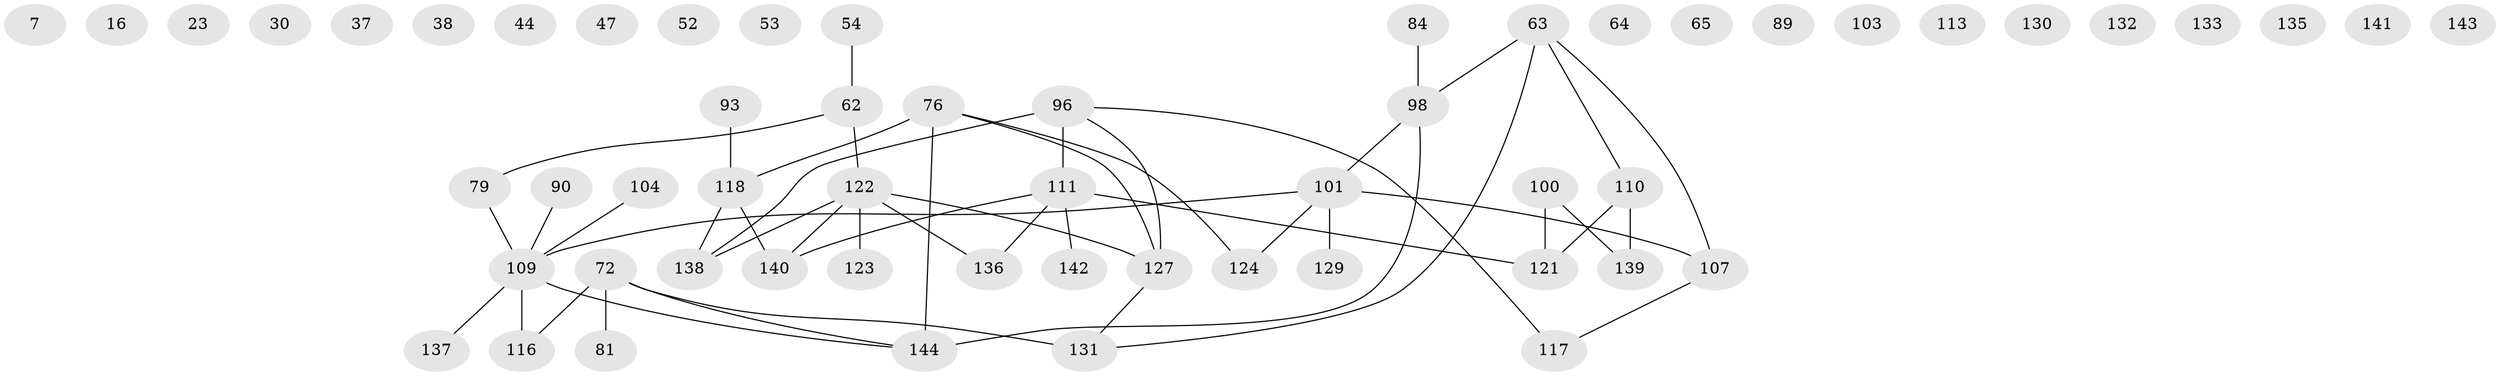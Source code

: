 // original degree distribution, {4: 0.09027777777777778, 2: 0.2777777777777778, 1: 0.2222222222222222, 3: 0.22916666666666666, 0: 0.13194444444444445, 6: 0.027777777777777776, 5: 0.020833333333333332}
// Generated by graph-tools (version 1.1) at 2025/43/03/04/25 21:43:08]
// undirected, 57 vertices, 50 edges
graph export_dot {
graph [start="1"]
  node [color=gray90,style=filled];
  7;
  16;
  23;
  30;
  37;
  38 [super="+10"];
  44;
  47;
  52;
  53;
  54;
  62 [super="+28"];
  63 [super="+36+34"];
  64;
  65;
  72 [super="+11+60"];
  76 [super="+19+56"];
  79 [super="+45+51"];
  81;
  84 [super="+78"];
  89;
  90;
  93;
  96 [super="+73"];
  98 [super="+71+80"];
  100;
  101 [super="+95"];
  103;
  104;
  107 [super="+74"];
  109 [super="+68+49"];
  110;
  111 [super="+26+31+70"];
  113;
  116;
  117 [super="+115"];
  118 [super="+33"];
  121 [super="+40+75+88+97+112"];
  122 [super="+29"];
  123 [super="+2+3+9+120"];
  124;
  127 [super="+59+125+91"];
  129 [super="+22+27"];
  130;
  131 [super="+128+57"];
  132;
  133;
  135 [super="+77"];
  136 [super="+106"];
  137 [super="+50"];
  138 [super="+82+20"];
  139 [super="+69"];
  140;
  141;
  142;
  143;
  144 [super="+85+134+126+92+94+119"];
  54 -- 62;
  62 -- 122 [weight=2];
  62 -- 79;
  63 -- 131;
  63 -- 110;
  63 -- 98;
  63 -- 107;
  72 -- 81;
  72 -- 131 [weight=2];
  72 -- 116;
  72 -- 144;
  76 -- 144;
  76 -- 118 [weight=2];
  76 -- 127;
  76 -- 124;
  79 -- 109 [weight=3];
  84 -- 98;
  90 -- 109;
  93 -- 118;
  96 -- 117;
  96 -- 138;
  96 -- 127;
  96 -- 111 [weight=2];
  98 -- 101 [weight=2];
  98 -- 144 [weight=2];
  100 -- 139;
  100 -- 121;
  101 -- 107 [weight=2];
  101 -- 109 [weight=2];
  101 -- 124;
  101 -- 129;
  104 -- 109;
  107 -- 117;
  109 -- 116 [weight=2];
  109 -- 137;
  109 -- 144;
  110 -- 139 [weight=2];
  110 -- 121;
  111 -- 140;
  111 -- 142;
  111 -- 121 [weight=2];
  111 -- 136;
  118 -- 140;
  118 -- 138;
  122 -- 136;
  122 -- 140;
  122 -- 138 [weight=2];
  122 -- 123;
  122 -- 127;
  127 -- 131;
}
